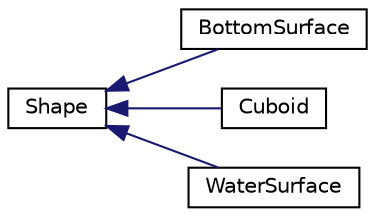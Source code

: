 digraph "Graphical Class Hierarchy"
{
  edge [fontname="Helvetica",fontsize="10",labelfontname="Helvetica",labelfontsize="10"];
  node [fontname="Helvetica",fontsize="10",shape=record];
  rankdir="LR";
  Node0 [label="Shape",height=0.2,width=0.4,color="black", fillcolor="white", style="filled",URL="$class_shape.html"];
  Node0 -> Node1 [dir="back",color="midnightblue",fontsize="10",style="solid",fontname="Helvetica"];
  Node1 [label="BottomSurface",height=0.2,width=0.4,color="black", fillcolor="white", style="filled",URL="$class_bottom_surface.html"];
  Node0 -> Node2 [dir="back",color="midnightblue",fontsize="10",style="solid",fontname="Helvetica"];
  Node2 [label="Cuboid",height=0.2,width=0.4,color="black", fillcolor="white", style="filled",URL="$class_cuboid.html"];
  Node0 -> Node3 [dir="back",color="midnightblue",fontsize="10",style="solid",fontname="Helvetica"];
  Node3 [label="WaterSurface",height=0.2,width=0.4,color="black", fillcolor="white", style="filled",URL="$class_water_surface.html"];
}
